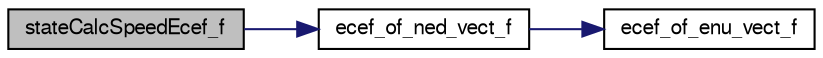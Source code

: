 digraph "stateCalcSpeedEcef_f"
{
  edge [fontname="FreeSans",fontsize="10",labelfontname="FreeSans",labelfontsize="10"];
  node [fontname="FreeSans",fontsize="10",shape=record];
  rankdir="LR";
  Node1 [label="stateCalcSpeedEcef_f",height=0.2,width=0.4,color="black", fillcolor="grey75", style="filled", fontcolor="black"];
  Node1 -> Node2 [color="midnightblue",fontsize="10",style="solid",fontname="FreeSans"];
  Node2 [label="ecef_of_ned_vect_f",height=0.2,width=0.4,color="black", fillcolor="white", style="filled",URL="$pprz__geodetic__float_8c.html#a4340e37afc6f80c38d66c36c8840bfb9"];
  Node2 -> Node3 [color="midnightblue",fontsize="10",style="solid",fontname="FreeSans"];
  Node3 [label="ecef_of_enu_vect_f",height=0.2,width=0.4,color="black", fillcolor="white", style="filled",URL="$pprz__geodetic__float_8c.html#a47f5b349030d33970728f4c332c70cf0"];
}
